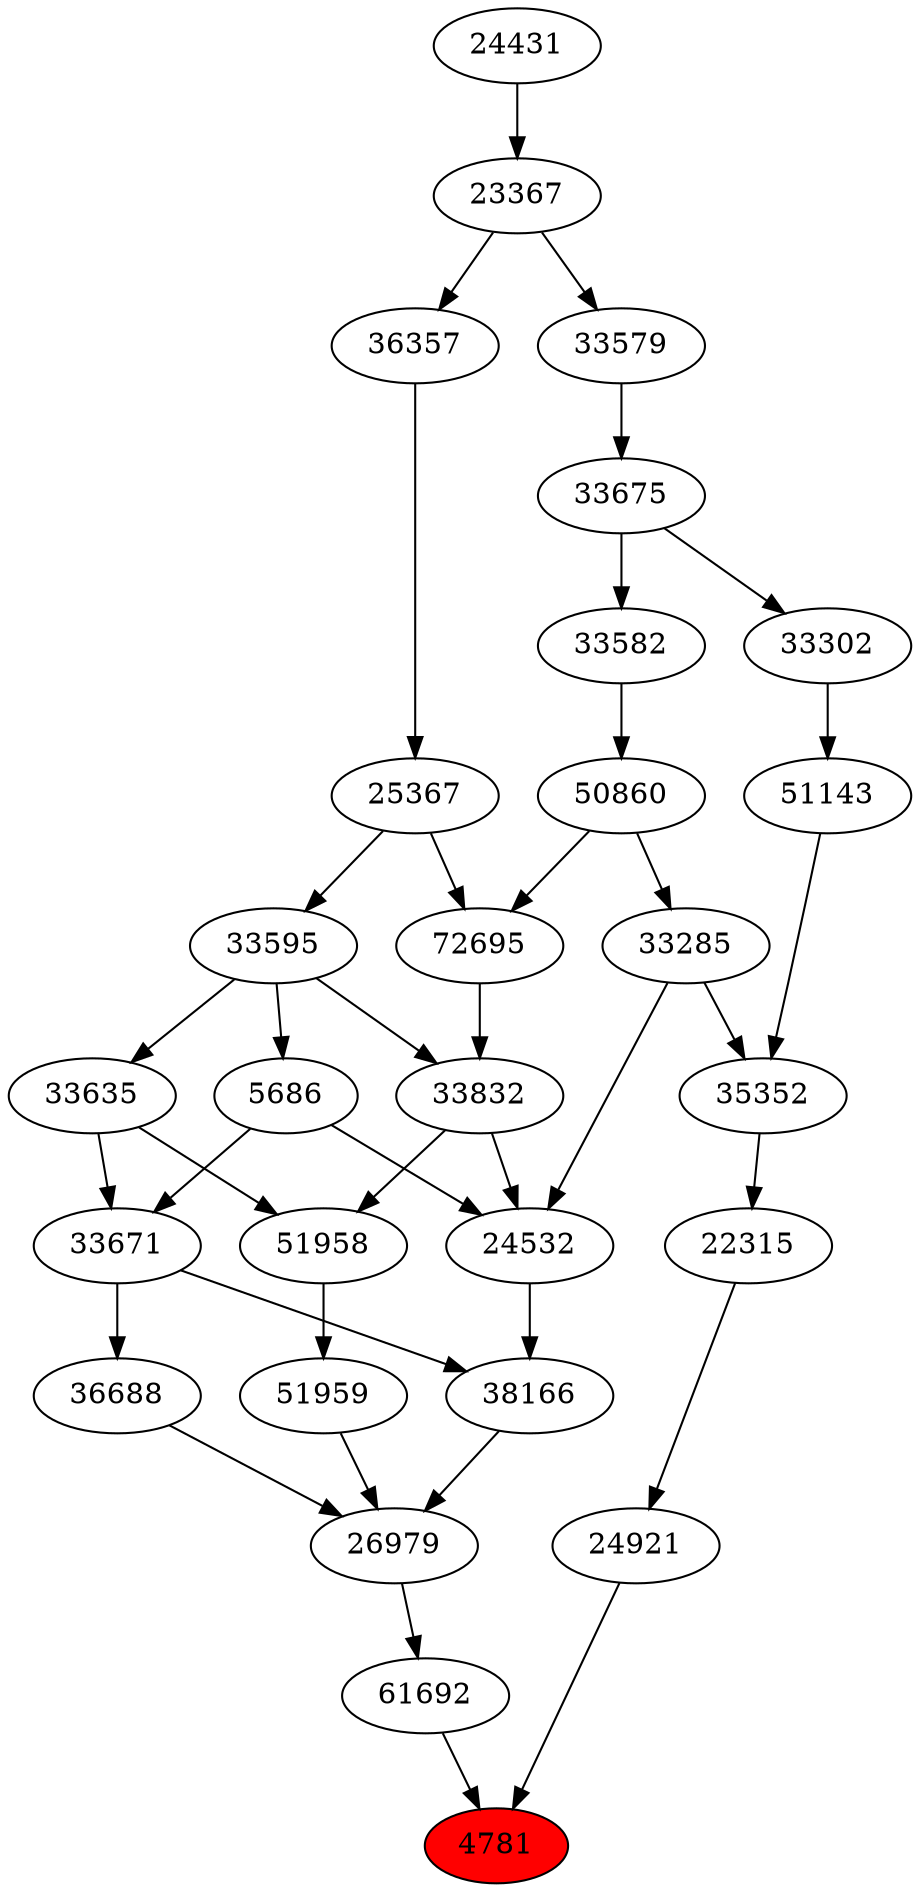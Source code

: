 strict digraph{ 
4781 [label="4781" fillcolor=red style=filled]
61692 -> 4781
24921 -> 4781
61692 [label="61692"]
26979 -> 61692
24921 [label="24921"]
22315 -> 24921
26979 [label="26979"]
36688 -> 26979
38166 -> 26979
51959 -> 26979
22315 [label="22315"]
35352 -> 22315
36688 [label="36688"]
33671 -> 36688
38166 [label="38166"]
24532 -> 38166
33671 -> 38166
51959 [label="51959"]
51958 -> 51959
35352 [label="35352"]
33285 -> 35352
51143 -> 35352
33671 [label="33671"]
5686 -> 33671
33635 -> 33671
24532 [label="24532"]
33285 -> 24532
5686 -> 24532
33832 -> 24532
51958 [label="51958"]
33832 -> 51958
33635 -> 51958
33285 [label="33285"]
50860 -> 33285
51143 [label="51143"]
33302 -> 51143
5686 [label="5686"]
33595 -> 5686
33635 [label="33635"]
33595 -> 33635
33832 [label="33832"]
72695 -> 33832
33595 -> 33832
50860 [label="50860"]
33582 -> 50860
33302 [label="33302"]
33675 -> 33302
33595 [label="33595"]
25367 -> 33595
72695 [label="72695"]
50860 -> 72695
25367 -> 72695
33582 [label="33582"]
33675 -> 33582
33675 [label="33675"]
33579 -> 33675
25367 [label="25367"]
36357 -> 25367
33579 [label="33579"]
23367 -> 33579
36357 [label="36357"]
23367 -> 36357
23367 [label="23367"]
24431 -> 23367
24431 [label="24431"]
}